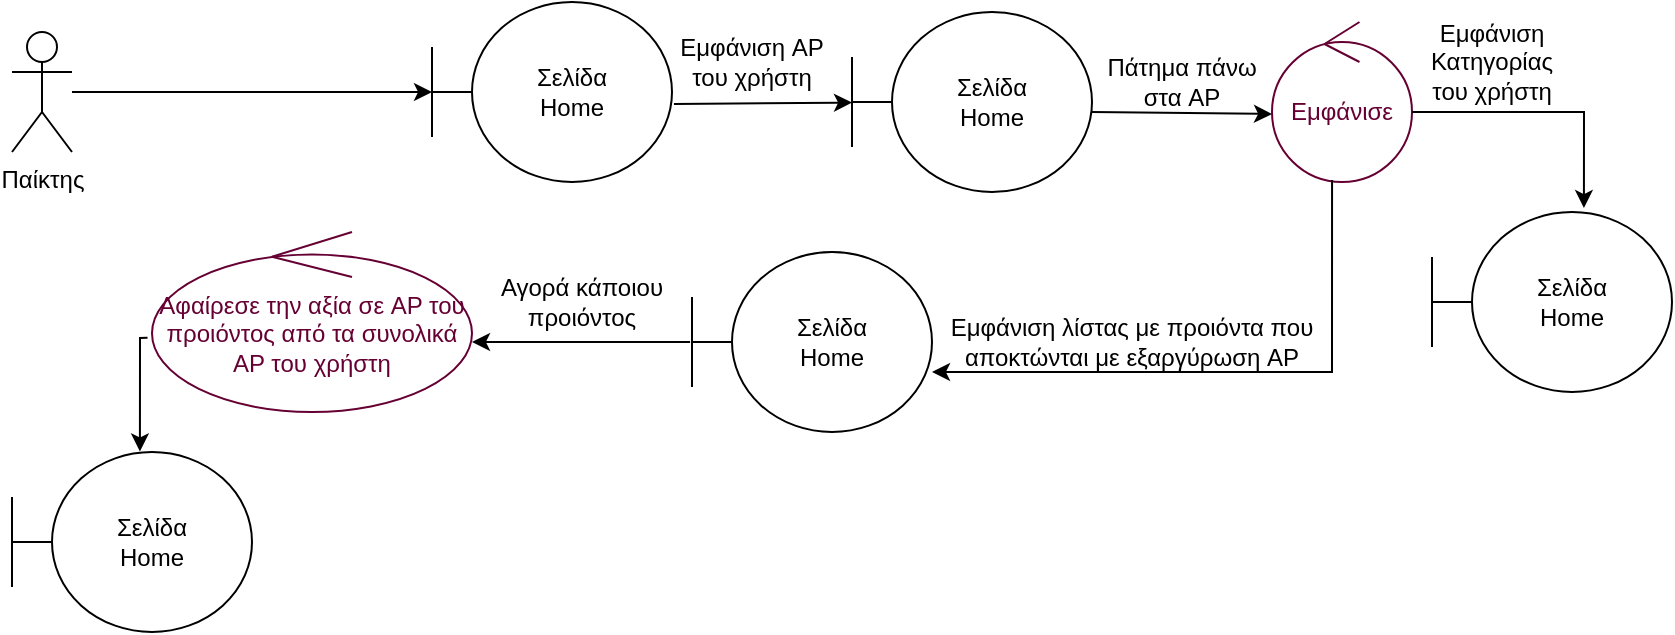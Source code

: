 <mxfile version="17.4.5" type="device"><diagram id="ayrD5ltCfKyXauHHVOi4" name="Page-1"><mxGraphModel dx="1579" dy="685" grid="1" gridSize="10" guides="1" tooltips="1" connect="1" arrows="1" fold="1" page="1" pageScale="1" pageWidth="850" pageHeight="1100" math="0" shadow="0"><root><mxCell id="0"/><mxCell id="1" parent="0"/><mxCell id="IKgAYLE3v23mfno4GTIo-1" value="Σελίδα&lt;br&gt;Home" style="shape=umlBoundary;whiteSpace=wrap;html=1;" vertex="1" parent="1"><mxGeometry x="220" y="15" width="120" height="90" as="geometry"/></mxCell><mxCell id="IKgAYLE3v23mfno4GTIo-2" value="" style="endArrow=classic;html=1;rounded=0;" edge="1" parent="1" target="IKgAYLE3v23mfno4GTIo-1"><mxGeometry width="50" height="50" relative="1" as="geometry"><mxPoint x="40" y="60" as="sourcePoint"/><mxPoint x="220" y="49.0" as="targetPoint"/></mxGeometry></mxCell><mxCell id="IKgAYLE3v23mfno4GTIo-3" value="Παίκτης" style="shape=umlActor;verticalLabelPosition=bottom;verticalAlign=top;html=1;" vertex="1" parent="1"><mxGeometry x="10" y="30" width="30" height="60" as="geometry"/></mxCell><mxCell id="IKgAYLE3v23mfno4GTIo-7" value="" style="endArrow=classic;html=1;rounded=0;exitX=1.008;exitY=0.567;exitDx=0;exitDy=0;exitPerimeter=0;" edge="1" parent="1" source="IKgAYLE3v23mfno4GTIo-1"><mxGeometry width="50" height="50" relative="1" as="geometry"><mxPoint x="230" y="180" as="sourcePoint"/><mxPoint x="430.001" y="65.282" as="targetPoint"/></mxGeometry></mxCell><mxCell id="IKgAYLE3v23mfno4GTIo-8" value="Σελίδα&lt;br&gt;Home" style="shape=umlBoundary;whiteSpace=wrap;html=1;" vertex="1" parent="1"><mxGeometry x="430" y="20" width="120" height="90" as="geometry"/></mxCell><mxCell id="IKgAYLE3v23mfno4GTIo-10" value="Εμφάνιση AP του χρήστη" style="text;html=1;strokeColor=none;fillColor=none;align=center;verticalAlign=middle;whiteSpace=wrap;rounded=0;" vertex="1" parent="1"><mxGeometry x="340" y="30" width="80" height="30" as="geometry"/></mxCell><mxCell id="IKgAYLE3v23mfno4GTIo-12" value="Εμφάνισε" style="ellipse;shape=umlControl;whiteSpace=wrap;html=1;fontColor=#660033;strokeColor=#660033;" vertex="1" parent="1"><mxGeometry x="640" y="25" width="70" height="80" as="geometry"/></mxCell><mxCell id="IKgAYLE3v23mfno4GTIo-13" value="" style="endArrow=classic;html=1;rounded=0;exitX=1.014;exitY=0.625;exitDx=0;exitDy=0;exitPerimeter=0;entryX=0;entryY=0.575;entryDx=0;entryDy=0;entryPerimeter=0;" edge="1" parent="1" target="IKgAYLE3v23mfno4GTIo-12"><mxGeometry width="50" height="50" relative="1" as="geometry"><mxPoint x="550" y="70" as="sourcePoint"/><mxPoint x="629.02" y="70" as="targetPoint"/></mxGeometry></mxCell><mxCell id="IKgAYLE3v23mfno4GTIo-14" value="Πάτημα πάνω στα AP" style="text;html=1;strokeColor=none;fillColor=none;align=center;verticalAlign=middle;whiteSpace=wrap;rounded=0;" vertex="1" parent="1"><mxGeometry x="550" y="40" width="90" height="30" as="geometry"/></mxCell><mxCell id="IKgAYLE3v23mfno4GTIo-16" value="" style="endArrow=classic;html=1;rounded=0;exitX=1;exitY=0.563;exitDx=0;exitDy=0;exitPerimeter=0;entryX=0.633;entryY=-0.022;entryDx=0;entryDy=0;entryPerimeter=0;" edge="1" parent="1" source="IKgAYLE3v23mfno4GTIo-12" target="IKgAYLE3v23mfno4GTIo-17"><mxGeometry width="50" height="50" relative="1" as="geometry"><mxPoint x="750" y="90" as="sourcePoint"/><mxPoint x="830" y="70" as="targetPoint"/><Array as="points"><mxPoint x="796" y="70"/></Array></mxGeometry></mxCell><mxCell id="IKgAYLE3v23mfno4GTIo-17" value="Σελίδα&lt;br&gt;Home" style="shape=umlBoundary;whiteSpace=wrap;html=1;" vertex="1" parent="1"><mxGeometry x="720" y="120" width="120" height="90" as="geometry"/></mxCell><mxCell id="IKgAYLE3v23mfno4GTIo-18" value="Εμφάνιση Κατηγορίας του χρήστη" style="text;html=1;strokeColor=none;fillColor=none;align=center;verticalAlign=middle;whiteSpace=wrap;rounded=0;" vertex="1" parent="1"><mxGeometry x="720" y="30" width="60" height="30" as="geometry"/></mxCell><mxCell id="IKgAYLE3v23mfno4GTIo-19" value="Σελίδα&lt;br&gt;Home" style="shape=umlBoundary;whiteSpace=wrap;html=1;" vertex="1" parent="1"><mxGeometry x="350" y="140" width="120" height="90" as="geometry"/></mxCell><mxCell id="IKgAYLE3v23mfno4GTIo-20" value="" style="endArrow=classic;html=1;rounded=0;exitX=0.429;exitY=0.988;exitDx=0;exitDy=0;exitPerimeter=0;" edge="1" parent="1" source="IKgAYLE3v23mfno4GTIo-12"><mxGeometry width="50" height="50" relative="1" as="geometry"><mxPoint x="600" y="380" as="sourcePoint"/><mxPoint x="470" y="200" as="targetPoint"/><Array as="points"><mxPoint x="670" y="200"/></Array></mxGeometry></mxCell><mxCell id="IKgAYLE3v23mfno4GTIo-21" value="Εμφάνιση λίστας με προιόντα που αποκτώνται με εξαργύρωση AP" style="text;html=1;strokeColor=none;fillColor=none;align=center;verticalAlign=middle;whiteSpace=wrap;rounded=0;" vertex="1" parent="1"><mxGeometry x="470" y="170" width="200" height="30" as="geometry"/></mxCell><mxCell id="IKgAYLE3v23mfno4GTIo-24" value="" style="endArrow=classic;html=1;rounded=0;exitX=-0.008;exitY=0.5;exitDx=0;exitDy=0;exitPerimeter=0;" edge="1" parent="1" source="IKgAYLE3v23mfno4GTIo-19"><mxGeometry width="50" height="50" relative="1" as="geometry"><mxPoint x="230" y="230" as="sourcePoint"/><mxPoint x="240" y="185" as="targetPoint"/></mxGeometry></mxCell><mxCell id="IKgAYLE3v23mfno4GTIo-25" value="Αγορά κάποιου προιόντος" style="text;html=1;strokeColor=none;fillColor=none;align=center;verticalAlign=middle;whiteSpace=wrap;rounded=0;" vertex="1" parent="1"><mxGeometry x="250" y="150" width="90" height="30" as="geometry"/></mxCell><mxCell id="IKgAYLE3v23mfno4GTIo-26" value="Αφαίρεσε την αξία σε AP του προιόντος από τα συνολικά AP του χρήστη" style="ellipse;shape=umlControl;whiteSpace=wrap;html=1;fontColor=#660033;strokeColor=#660033;" vertex="1" parent="1"><mxGeometry x="80" y="130" width="160" height="90" as="geometry"/></mxCell><mxCell id="IKgAYLE3v23mfno4GTIo-28" value="" style="endArrow=classic;html=1;rounded=0;exitX=-0.014;exitY=0.588;exitDx=0;exitDy=0;exitPerimeter=0;entryX=0.533;entryY=-0.003;entryDx=0;entryDy=0;entryPerimeter=0;" edge="1" parent="1" source="IKgAYLE3v23mfno4GTIo-26" target="IKgAYLE3v23mfno4GTIo-29"><mxGeometry width="50" height="50" relative="1" as="geometry"><mxPoint x="90" y="220" as="sourcePoint"/><mxPoint x="98" y="240" as="targetPoint"/><Array as="points"><mxPoint x="74" y="183"/></Array></mxGeometry></mxCell><mxCell id="IKgAYLE3v23mfno4GTIo-29" value="Σελίδα&lt;br&gt;Home" style="shape=umlBoundary;whiteSpace=wrap;html=1;" vertex="1" parent="1"><mxGeometry x="10" y="240" width="120" height="90" as="geometry"/></mxCell></root></mxGraphModel></diagram></mxfile>